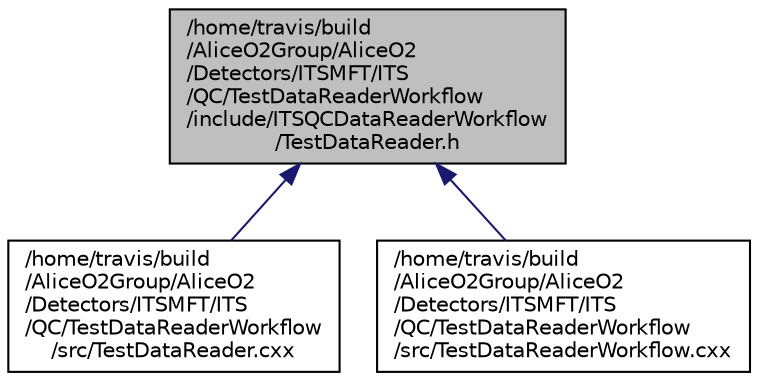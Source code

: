 digraph "/home/travis/build/AliceO2Group/AliceO2/Detectors/ITSMFT/ITS/QC/TestDataReaderWorkflow/include/ITSQCDataReaderWorkflow/TestDataReader.h"
{
 // INTERACTIVE_SVG=YES
  bgcolor="transparent";
  edge [fontname="Helvetica",fontsize="10",labelfontname="Helvetica",labelfontsize="10"];
  node [fontname="Helvetica",fontsize="10",shape=record];
  Node237 [label="/home/travis/build\l/AliceO2Group/AliceO2\l/Detectors/ITSMFT/ITS\l/QC/TestDataReaderWorkflow\l/include/ITSQCDataReaderWorkflow\l/TestDataReader.h",height=0.2,width=0.4,color="black", fillcolor="grey75", style="filled", fontcolor="black"];
  Node237 -> Node238 [dir="back",color="midnightblue",fontsize="10",style="solid",fontname="Helvetica"];
  Node238 [label="/home/travis/build\l/AliceO2Group/AliceO2\l/Detectors/ITSMFT/ITS\l/QC/TestDataReaderWorkflow\l/src/TestDataReader.cxx",height=0.2,width=0.4,color="black",URL="$d0/dd9/TestDataReader_8cxx.html"];
  Node237 -> Node239 [dir="back",color="midnightblue",fontsize="10",style="solid",fontname="Helvetica"];
  Node239 [label="/home/travis/build\l/AliceO2Group/AliceO2\l/Detectors/ITSMFT/ITS\l/QC/TestDataReaderWorkflow\l/src/TestDataReaderWorkflow.cxx",height=0.2,width=0.4,color="black",URL="$d1/dc6/TestDataReaderWorkflow_8cxx.html"];
}
